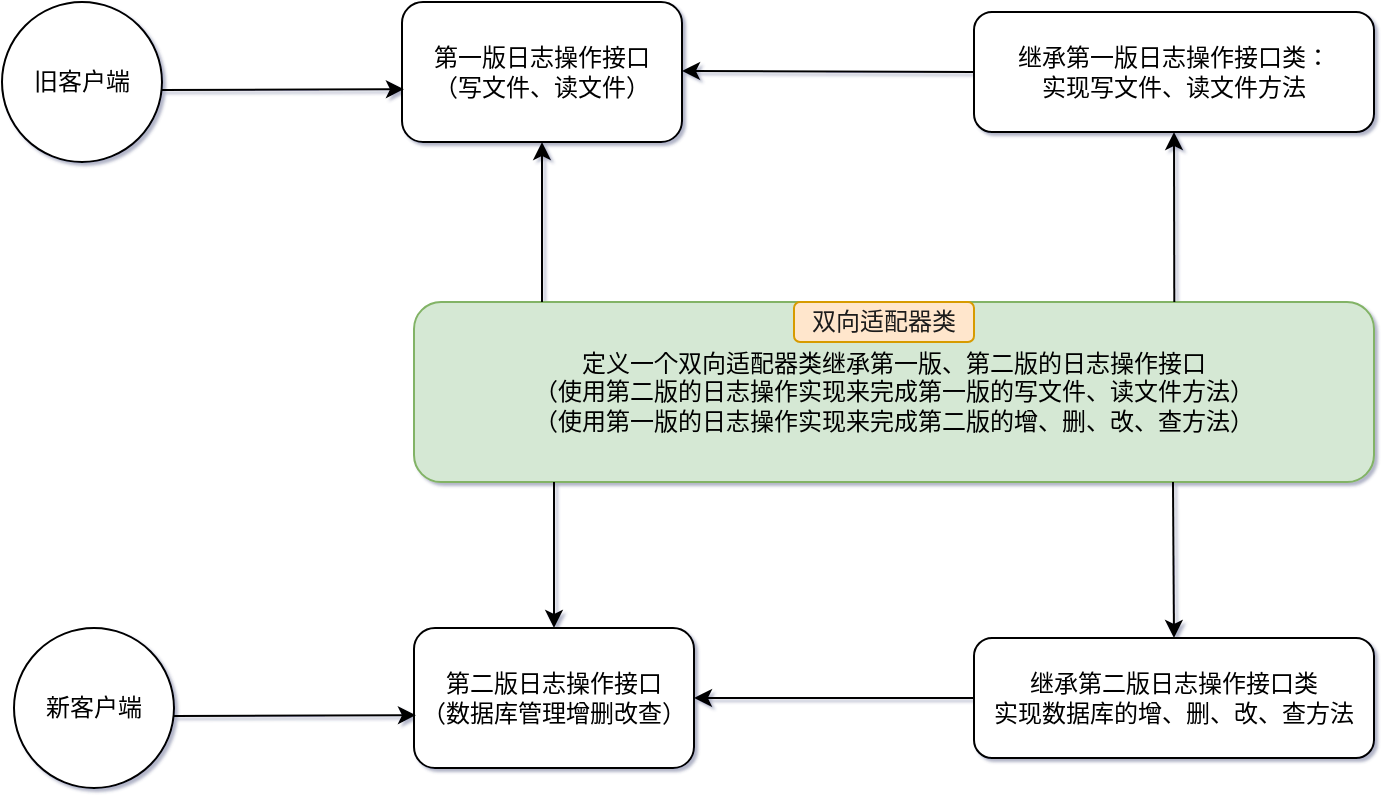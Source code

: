 <mxfile version="16.5.1" type="device"><diagram id="MHS7BnTgchQCUjsnYSXm" name="第 1 页"><mxGraphModel dx="1102" dy="1884" grid="1" gridSize="10" guides="1" tooltips="1" connect="1" arrows="1" fold="1" page="1" pageScale="1" pageWidth="827" pageHeight="1169" math="0" shadow="1"><root><mxCell id="0"/><mxCell id="1" parent="0"/><mxCell id="KZGkv-QGpvI-k9oyCsXE-1" value="新客户端" style="ellipse;whiteSpace=wrap;html=1;aspect=fixed;" parent="1" vertex="1"><mxGeometry x="80" y="203" width="80" height="80" as="geometry"/></mxCell><mxCell id="KZGkv-QGpvI-k9oyCsXE-2" value="第二版日志操作接口&lt;br&gt;（数据库管理增删改查）" style="rounded=1;whiteSpace=wrap;html=1;" parent="1" vertex="1"><mxGeometry x="280" y="203" width="140" height="70" as="geometry"/></mxCell><mxCell id="KZGkv-QGpvI-k9oyCsXE-3" value="继承第二版日志操作接口类&lt;br&gt;实现数据库的增、删、改、查方法" style="rounded=1;whiteSpace=wrap;html=1;" parent="1" vertex="1"><mxGeometry x="560" y="208" width="200" height="60" as="geometry"/></mxCell><mxCell id="KZGkv-QGpvI-k9oyCsXE-4" value="继承第一版日志操作接口类：&lt;br&gt;实现写文件、读文件方法" style="rounded=1;whiteSpace=wrap;html=1;" parent="1" vertex="1"><mxGeometry x="560" y="-105" width="200" height="60" as="geometry"/></mxCell><mxCell id="KZGkv-QGpvI-k9oyCsXE-5" value="" style="endArrow=classic;html=1;rounded=0;entryX=0.007;entryY=0.623;entryDx=0;entryDy=0;entryPerimeter=0;" parent="1" target="KZGkv-QGpvI-k9oyCsXE-2" edge="1"><mxGeometry width="50" height="50" relative="1" as="geometry"><mxPoint x="160" y="247" as="sourcePoint"/><mxPoint x="250" y="242.5" as="targetPoint"/></mxGeometry></mxCell><mxCell id="KZGkv-QGpvI-k9oyCsXE-6" value="" style="endArrow=classic;html=1;rounded=0;entryX=1;entryY=0.5;entryDx=0;entryDy=0;exitX=0;exitY=0.5;exitDx=0;exitDy=0;" parent="1" source="KZGkv-QGpvI-k9oyCsXE-3" target="KZGkv-QGpvI-k9oyCsXE-2" edge="1"><mxGeometry width="50" height="50" relative="1" as="geometry"><mxPoint x="170" y="257" as="sourcePoint"/><mxPoint x="290.98" y="256.61" as="targetPoint"/></mxGeometry></mxCell><mxCell id="G2hcB1bpEkK4le3v4hyV-2" value="定义一个双向适配器类继承第一版、第二版的日志操作接口&lt;br&gt;（使用第二版的日志操作实现来完成第一版的写文件、读文件方法）&lt;br&gt;（使用第一版的日志操作实现来完成第二版的增、删、改、查方法）" style="rounded=1;whiteSpace=wrap;html=1;fillColor=#d5e8d4;strokeColor=#82b366;" parent="1" vertex="1"><mxGeometry x="280" y="40" width="480" height="90" as="geometry"/></mxCell><mxCell id="G2hcB1bpEkK4le3v4hyV-7" value="&lt;font color=&quot;#1c1c1c&quot; style=&quot;font-size: 12px&quot;&gt;双向适配器类&lt;/font&gt;" style="rounded=1;whiteSpace=wrap;html=1;fontSize=8;fillColor=#ffe6cc;strokeColor=#d79b00;" parent="1" vertex="1"><mxGeometry x="470" y="40" width="90" height="20" as="geometry"/></mxCell><mxCell id="1yvUmQTHyZHxAaguz5rB-1" value="旧客户端" style="ellipse;whiteSpace=wrap;html=1;aspect=fixed;" vertex="1" parent="1"><mxGeometry x="74" y="-110" width="80" height="80" as="geometry"/></mxCell><mxCell id="1yvUmQTHyZHxAaguz5rB-2" value="第一版日志操作接口&lt;br&gt;（写文件、读文件）" style="rounded=1;whiteSpace=wrap;html=1;" vertex="1" parent="1"><mxGeometry x="274" y="-110" width="140" height="70" as="geometry"/></mxCell><mxCell id="1yvUmQTHyZHxAaguz5rB-3" value="" style="endArrow=classic;html=1;rounded=0;entryX=0.007;entryY=0.623;entryDx=0;entryDy=0;entryPerimeter=0;" edge="1" parent="1" target="1yvUmQTHyZHxAaguz5rB-2"><mxGeometry width="50" height="50" relative="1" as="geometry"><mxPoint x="154" y="-66" as="sourcePoint"/><mxPoint x="244" y="-70.5" as="targetPoint"/></mxGeometry></mxCell><mxCell id="1yvUmQTHyZHxAaguz5rB-4" value="" style="endArrow=classic;html=1;rounded=0;entryX=1;entryY=0.5;entryDx=0;entryDy=0;exitX=0;exitY=0.5;exitDx=0;exitDy=0;" edge="1" parent="1" source="KZGkv-QGpvI-k9oyCsXE-4"><mxGeometry width="50" height="50" relative="1" as="geometry"><mxPoint x="554" y="-75.5" as="sourcePoint"/><mxPoint x="414" y="-75.5" as="targetPoint"/></mxGeometry></mxCell><mxCell id="1yvUmQTHyZHxAaguz5rB-6" value="" style="endArrow=classic;html=1;rounded=0;entryX=0.5;entryY=1;entryDx=0;entryDy=0;" edge="1" parent="1" target="1yvUmQTHyZHxAaguz5rB-2"><mxGeometry width="50" height="50" relative="1" as="geometry"><mxPoint x="344" y="40" as="sourcePoint"/><mxPoint x="350.98" y="-30.0" as="targetPoint"/></mxGeometry></mxCell><mxCell id="1yvUmQTHyZHxAaguz5rB-7" value="" style="endArrow=classic;html=1;rounded=0;entryX=0.5;entryY=1;entryDx=0;entryDy=0;exitX=0.792;exitY=0;exitDx=0;exitDy=0;exitPerimeter=0;" edge="1" parent="1" source="G2hcB1bpEkK4le3v4hyV-2"><mxGeometry width="50" height="50" relative="1" as="geometry"><mxPoint x="748.64" y="31.67" as="sourcePoint"/><mxPoint x="660" y="-45" as="targetPoint"/></mxGeometry></mxCell><mxCell id="1yvUmQTHyZHxAaguz5rB-8" value="" style="endArrow=classic;html=1;rounded=0;entryX=0.5;entryY=0;entryDx=0;entryDy=0;" edge="1" parent="1" target="KZGkv-QGpvI-k9oyCsXE-2"><mxGeometry width="50" height="50" relative="1" as="geometry"><mxPoint x="350" y="130" as="sourcePoint"/><mxPoint x="210" y="160" as="targetPoint"/></mxGeometry></mxCell><mxCell id="1yvUmQTHyZHxAaguz5rB-11" value="" style="endArrow=classic;html=1;rounded=0;entryX=0.5;entryY=0;entryDx=0;entryDy=0;" edge="1" parent="1" target="KZGkv-QGpvI-k9oyCsXE-3"><mxGeometry width="50" height="50" relative="1" as="geometry"><mxPoint x="659.5" y="130" as="sourcePoint"/><mxPoint x="659.5" y="203" as="targetPoint"/></mxGeometry></mxCell></root></mxGraphModel></diagram></mxfile>